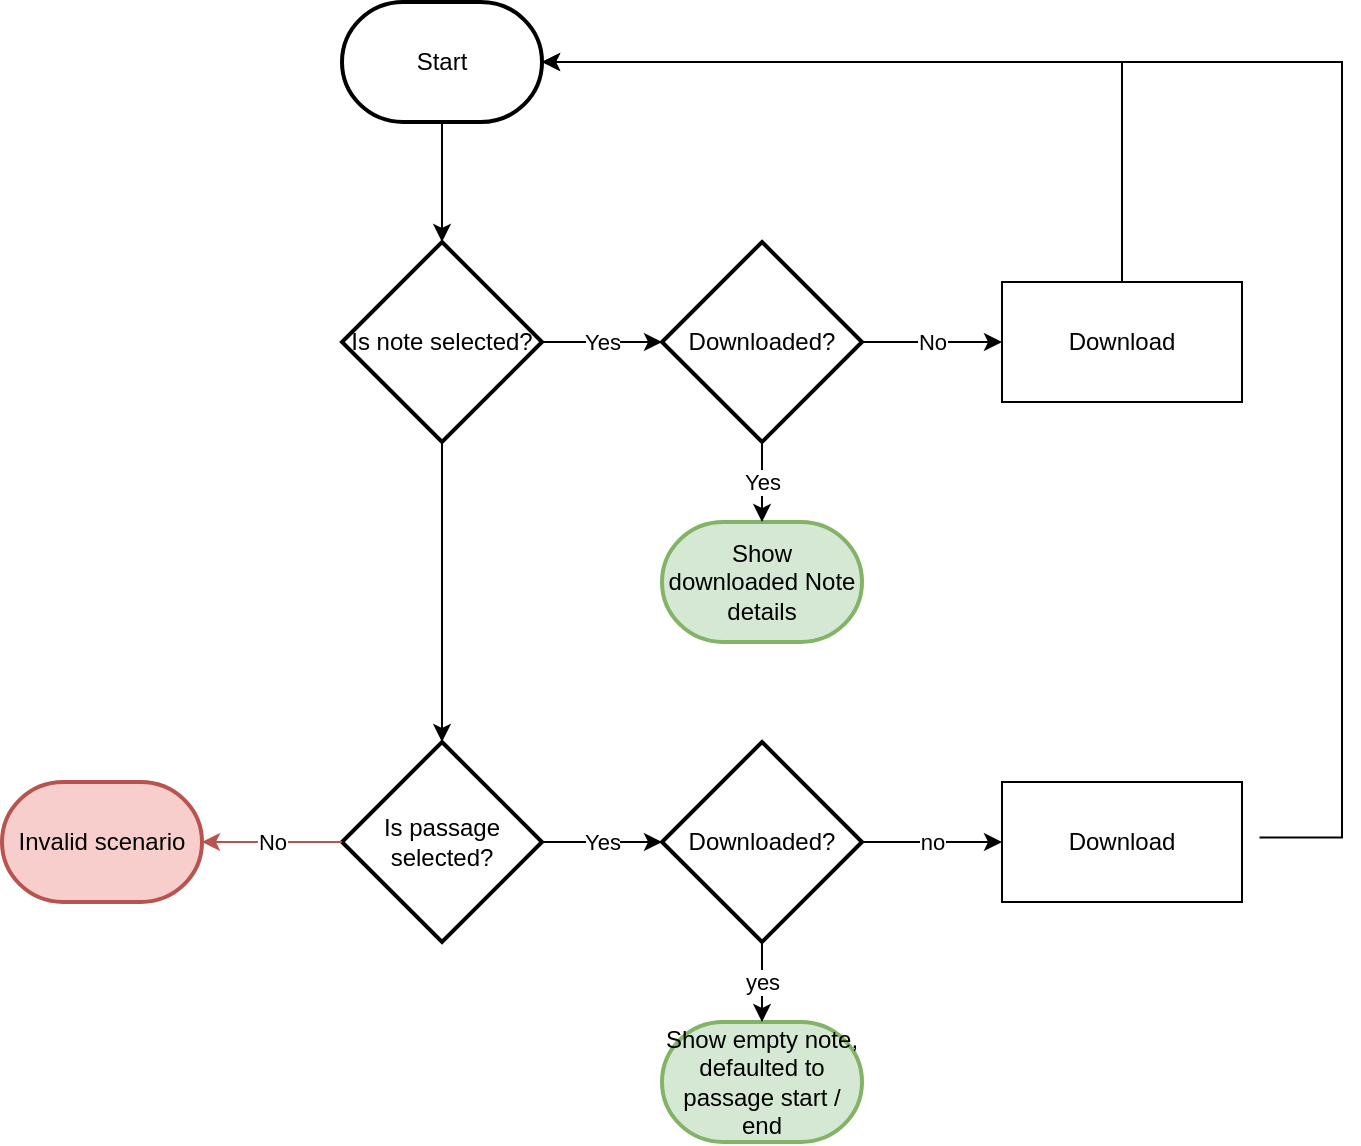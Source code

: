 <mxfile version="17.4.3" type="github">
  <diagram id="6a731a19-8d31-9384-78a2-239565b7b9f0" name="Page-1">
    <mxGraphModel dx="1168" dy="784" grid="1" gridSize="10" guides="1" tooltips="1" connect="1" arrows="1" fold="1" page="1" pageScale="1" pageWidth="1169" pageHeight="827" background="none" math="0" shadow="0">
      <root>
        <mxCell id="0" />
        <mxCell id="1" parent="0" />
        <mxCell id="xyDB7umJ-qCF1QacfZHw-55" value="Start" style="strokeWidth=2;html=1;shape=mxgraph.flowchart.terminator;whiteSpace=wrap;" vertex="1" parent="1">
          <mxGeometry x="260" y="60" width="100" height="60" as="geometry" />
        </mxCell>
        <mxCell id="xyDB7umJ-qCF1QacfZHw-57" value="Is note selected?" style="strokeWidth=2;html=1;shape=mxgraph.flowchart.decision;whiteSpace=wrap;" vertex="1" parent="1">
          <mxGeometry x="260" y="180" width="100" height="100" as="geometry" />
        </mxCell>
        <mxCell id="xyDB7umJ-qCF1QacfZHw-58" value="Downloaded?" style="strokeWidth=2;html=1;shape=mxgraph.flowchart.decision;whiteSpace=wrap;" vertex="1" parent="1">
          <mxGeometry x="420" y="180" width="100" height="100" as="geometry" />
        </mxCell>
        <mxCell id="xyDB7umJ-qCF1QacfZHw-59" value="Download" style="rounded=0;whiteSpace=wrap;html=1;" vertex="1" parent="1">
          <mxGeometry x="590" y="200" width="120" height="60" as="geometry" />
        </mxCell>
        <mxCell id="xyDB7umJ-qCF1QacfZHw-60" value="" style="endArrow=classic;html=1;rounded=0;" edge="1" parent="1" source="xyDB7umJ-qCF1QacfZHw-55" target="xyDB7umJ-qCF1QacfZHw-57">
          <mxGeometry width="50" height="50" relative="1" as="geometry">
            <mxPoint x="200" y="190" as="sourcePoint" />
            <mxPoint x="250" y="140" as="targetPoint" />
          </mxGeometry>
        </mxCell>
        <mxCell id="xyDB7umJ-qCF1QacfZHw-61" value="Yes" style="endArrow=classic;html=1;rounded=0;" edge="1" parent="1" source="xyDB7umJ-qCF1QacfZHw-57" target="xyDB7umJ-qCF1QacfZHw-58">
          <mxGeometry width="50" height="50" relative="1" as="geometry">
            <mxPoint x="360" y="190" as="sourcePoint" />
            <mxPoint x="410" y="140" as="targetPoint" />
          </mxGeometry>
        </mxCell>
        <mxCell id="xyDB7umJ-qCF1QacfZHw-62" value="No" style="endArrow=classic;html=1;rounded=0;" edge="1" parent="1" source="xyDB7umJ-qCF1QacfZHw-58" target="xyDB7umJ-qCF1QacfZHw-59">
          <mxGeometry width="50" height="50" relative="1" as="geometry">
            <mxPoint x="510" y="210" as="sourcePoint" />
            <mxPoint x="560" y="160" as="targetPoint" />
          </mxGeometry>
        </mxCell>
        <mxCell id="xyDB7umJ-qCF1QacfZHw-63" value="" style="endArrow=classic;html=1;rounded=0;edgeStyle=orthogonalEdgeStyle;" edge="1" parent="1" source="xyDB7umJ-qCF1QacfZHw-59" target="xyDB7umJ-qCF1QacfZHw-55">
          <mxGeometry width="50" height="50" relative="1" as="geometry">
            <mxPoint x="520" y="120" as="sourcePoint" />
            <mxPoint x="570" y="70" as="targetPoint" />
            <Array as="points">
              <mxPoint x="650" y="90" />
            </Array>
          </mxGeometry>
        </mxCell>
        <mxCell id="xyDB7umJ-qCF1QacfZHw-64" value="Show downloaded Note details" style="strokeWidth=2;html=1;shape=mxgraph.flowchart.terminator;whiteSpace=wrap;fillColor=#d5e8d4;strokeColor=#82b366;" vertex="1" parent="1">
          <mxGeometry x="420" y="320" width="100" height="60" as="geometry" />
        </mxCell>
        <mxCell id="xyDB7umJ-qCF1QacfZHw-65" value="Yes" style="endArrow=classic;html=1;rounded=0;" edge="1" parent="1" source="xyDB7umJ-qCF1QacfZHw-58" target="xyDB7umJ-qCF1QacfZHw-64">
          <mxGeometry width="50" height="50" relative="1" as="geometry">
            <mxPoint x="280" y="400" as="sourcePoint" />
            <mxPoint x="330" y="350" as="targetPoint" />
          </mxGeometry>
        </mxCell>
        <mxCell id="xyDB7umJ-qCF1QacfZHw-66" value="Is passage selected?" style="strokeWidth=2;html=1;shape=mxgraph.flowchart.decision;whiteSpace=wrap;" vertex="1" parent="1">
          <mxGeometry x="260" y="430" width="100" height="100" as="geometry" />
        </mxCell>
        <mxCell id="xyDB7umJ-qCF1QacfZHw-67" value="" style="endArrow=classic;html=1;rounded=0;" edge="1" parent="1" source="xyDB7umJ-qCF1QacfZHw-57" target="xyDB7umJ-qCF1QacfZHw-66">
          <mxGeometry width="50" height="50" relative="1" as="geometry">
            <mxPoint x="180" y="370" as="sourcePoint" />
            <mxPoint x="230" y="320" as="targetPoint" />
          </mxGeometry>
        </mxCell>
        <mxCell id="xyDB7umJ-qCF1QacfZHw-68" value="Invalid scenario" style="strokeWidth=2;html=1;shape=mxgraph.flowchart.terminator;whiteSpace=wrap;fillColor=#f8cecc;strokeColor=#b85450;" vertex="1" parent="1">
          <mxGeometry x="90" y="450" width="100" height="60" as="geometry" />
        </mxCell>
        <mxCell id="xyDB7umJ-qCF1QacfZHw-69" value="No" style="endArrow=classic;html=1;rounded=0;fillColor=#f8cecc;strokeColor=#b85450;" edge="1" parent="1" source="xyDB7umJ-qCF1QacfZHw-66" target="xyDB7umJ-qCF1QacfZHw-68">
          <mxGeometry width="50" height="50" relative="1" as="geometry">
            <mxPoint x="130" y="400" as="sourcePoint" />
            <mxPoint x="180" y="350" as="targetPoint" />
          </mxGeometry>
        </mxCell>
        <mxCell id="xyDB7umJ-qCF1QacfZHw-70" value="Downloaded?" style="strokeWidth=2;html=1;shape=mxgraph.flowchart.decision;whiteSpace=wrap;" vertex="1" parent="1">
          <mxGeometry x="420" y="430" width="100" height="100" as="geometry" />
        </mxCell>
        <mxCell id="xyDB7umJ-qCF1QacfZHw-71" value="Download" style="rounded=0;whiteSpace=wrap;html=1;" vertex="1" parent="1">
          <mxGeometry x="590" y="450" width="120" height="60" as="geometry" />
        </mxCell>
        <mxCell id="xyDB7umJ-qCF1QacfZHw-72" value="Yes" style="endArrow=classic;html=1;rounded=0;" edge="1" parent="1" source="xyDB7umJ-qCF1QacfZHw-66" target="xyDB7umJ-qCF1QacfZHw-70">
          <mxGeometry width="50" height="50" relative="1" as="geometry">
            <mxPoint x="350" y="460" as="sourcePoint" />
            <mxPoint x="400" y="410" as="targetPoint" />
          </mxGeometry>
        </mxCell>
        <mxCell id="xyDB7umJ-qCF1QacfZHw-73" value="no" style="endArrow=classic;html=1;rounded=0;" edge="1" parent="1" source="xyDB7umJ-qCF1QacfZHw-70" target="xyDB7umJ-qCF1QacfZHw-71">
          <mxGeometry width="50" height="50" relative="1" as="geometry">
            <mxPoint x="520" y="450" as="sourcePoint" />
            <mxPoint x="570" y="400" as="targetPoint" />
          </mxGeometry>
        </mxCell>
        <mxCell id="xyDB7umJ-qCF1QacfZHw-74" value="" style="endArrow=classic;html=1;rounded=0;edgeStyle=orthogonalEdgeStyle;exitX=1.073;exitY=0.463;exitDx=0;exitDy=0;exitPerimeter=0;entryX=1;entryY=0.5;entryDx=0;entryDy=0;entryPerimeter=0;" edge="1" parent="1" source="xyDB7umJ-qCF1QacfZHw-71" target="xyDB7umJ-qCF1QacfZHw-55">
          <mxGeometry width="50" height="50" relative="1" as="geometry">
            <mxPoint x="620" y="400" as="sourcePoint" />
            <mxPoint x="670" y="350" as="targetPoint" />
            <Array as="points">
              <mxPoint x="760" y="478" />
              <mxPoint x="760" y="90" />
            </Array>
          </mxGeometry>
        </mxCell>
        <mxCell id="xyDB7umJ-qCF1QacfZHw-75" value="Show empty note, defaulted to passage start / end" style="strokeWidth=2;html=1;shape=mxgraph.flowchart.terminator;whiteSpace=wrap;fillColor=#d5e8d4;strokeColor=#82b366;" vertex="1" parent="1">
          <mxGeometry x="420" y="570" width="100" height="60" as="geometry" />
        </mxCell>
        <mxCell id="xyDB7umJ-qCF1QacfZHw-76" value="yes" style="endArrow=classic;html=1;rounded=0;" edge="1" parent="1" source="xyDB7umJ-qCF1QacfZHw-70" target="xyDB7umJ-qCF1QacfZHw-75">
          <mxGeometry width="50" height="50" relative="1" as="geometry">
            <mxPoint x="600" y="630" as="sourcePoint" />
            <mxPoint x="650" y="580" as="targetPoint" />
          </mxGeometry>
        </mxCell>
      </root>
    </mxGraphModel>
  </diagram>
</mxfile>
